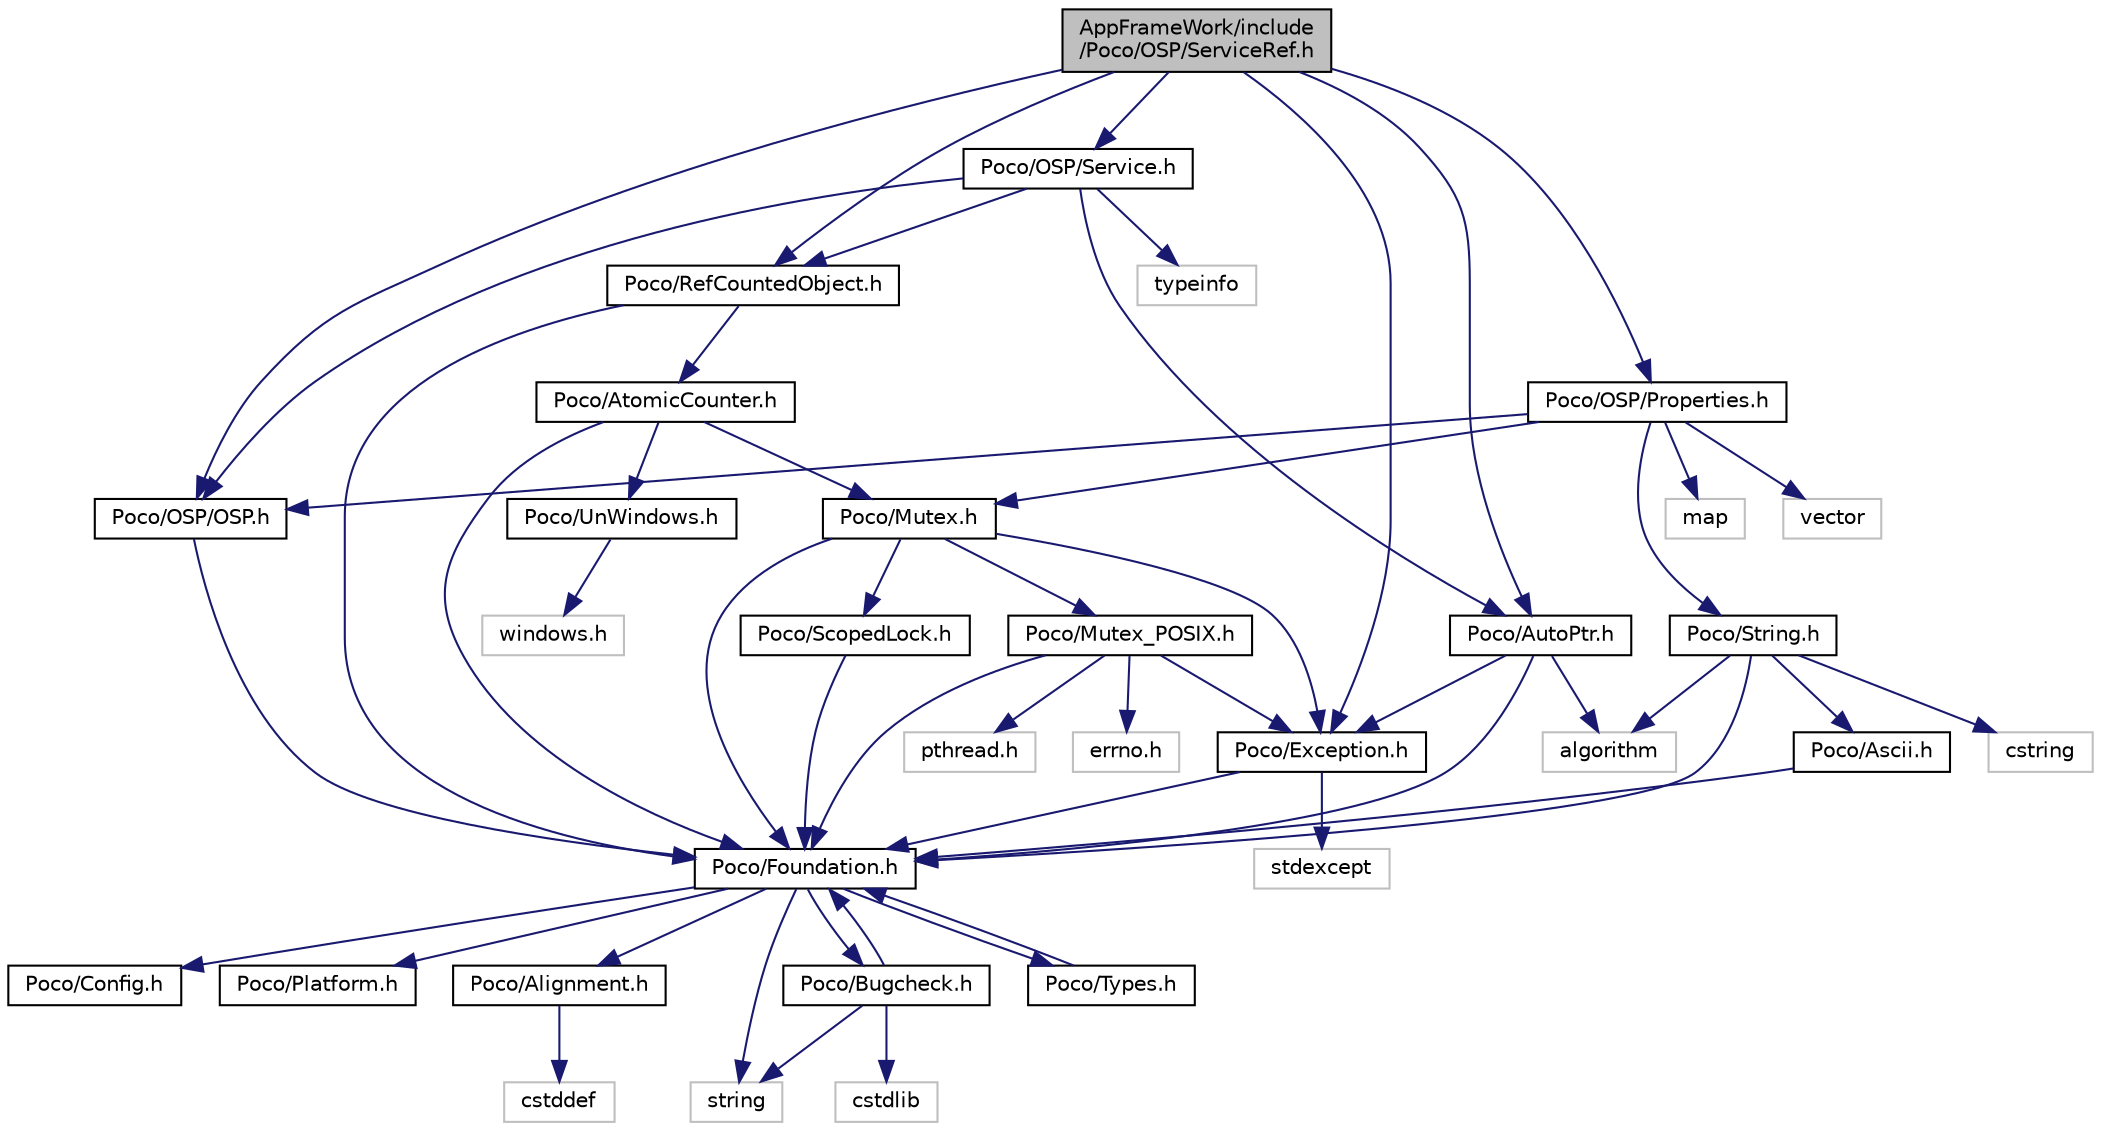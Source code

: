 digraph "AppFrameWork/include/Poco/OSP/ServiceRef.h"
{
 // LATEX_PDF_SIZE
  edge [fontname="Helvetica",fontsize="10",labelfontname="Helvetica",labelfontsize="10"];
  node [fontname="Helvetica",fontsize="10",shape=record];
  Node1 [label="AppFrameWork/include\l/Poco/OSP/ServiceRef.h",height=0.2,width=0.4,color="black", fillcolor="grey75", style="filled", fontcolor="black",tooltip=" "];
  Node1 -> Node2 [color="midnightblue",fontsize="10",style="solid"];
  Node2 [label="Poco/OSP/OSP.h",height=0.2,width=0.4,color="black", fillcolor="white", style="filled",URL="$OSP_8h.html",tooltip=" "];
  Node2 -> Node3 [color="midnightblue",fontsize="10",style="solid"];
  Node3 [label="Poco/Foundation.h",height=0.2,width=0.4,color="black", fillcolor="white", style="filled",URL="$Foundation_8h.html",tooltip=" "];
  Node3 -> Node4 [color="midnightblue",fontsize="10",style="solid"];
  Node4 [label="Poco/Config.h",height=0.2,width=0.4,color="black", fillcolor="white", style="filled",URL="$Config_8h.html",tooltip=" "];
  Node3 -> Node5 [color="midnightblue",fontsize="10",style="solid"];
  Node5 [label="Poco/Platform.h",height=0.2,width=0.4,color="black", fillcolor="white", style="filled",URL="$Platform_8h.html",tooltip=" "];
  Node3 -> Node6 [color="midnightblue",fontsize="10",style="solid"];
  Node6 [label="Poco/Alignment.h",height=0.2,width=0.4,color="black", fillcolor="white", style="filled",URL="$Alignment_8h.html",tooltip=" "];
  Node6 -> Node7 [color="midnightblue",fontsize="10",style="solid"];
  Node7 [label="cstddef",height=0.2,width=0.4,color="grey75", fillcolor="white", style="filled",tooltip=" "];
  Node3 -> Node8 [color="midnightblue",fontsize="10",style="solid"];
  Node8 [label="Poco/Bugcheck.h",height=0.2,width=0.4,color="black", fillcolor="white", style="filled",URL="$Bugcheck_8h.html",tooltip=" "];
  Node8 -> Node3 [color="midnightblue",fontsize="10",style="solid"];
  Node8 -> Node9 [color="midnightblue",fontsize="10",style="solid"];
  Node9 [label="string",height=0.2,width=0.4,color="grey75", fillcolor="white", style="filled",tooltip=" "];
  Node8 -> Node10 [color="midnightblue",fontsize="10",style="solid"];
  Node10 [label="cstdlib",height=0.2,width=0.4,color="grey75", fillcolor="white", style="filled",tooltip=" "];
  Node3 -> Node11 [color="midnightblue",fontsize="10",style="solid"];
  Node11 [label="Poco/Types.h",height=0.2,width=0.4,color="black", fillcolor="white", style="filled",URL="$Types_8h.html",tooltip=" "];
  Node11 -> Node3 [color="midnightblue",fontsize="10",style="solid"];
  Node3 -> Node9 [color="midnightblue",fontsize="10",style="solid"];
  Node1 -> Node12 [color="midnightblue",fontsize="10",style="solid"];
  Node12 [label="Poco/OSP/Service.h",height=0.2,width=0.4,color="black", fillcolor="white", style="filled",URL="$Service_8h.html",tooltip=" "];
  Node12 -> Node2 [color="midnightblue",fontsize="10",style="solid"];
  Node12 -> Node13 [color="midnightblue",fontsize="10",style="solid"];
  Node13 [label="Poco/RefCountedObject.h",height=0.2,width=0.4,color="black", fillcolor="white", style="filled",URL="$RefCountedObject_8h.html",tooltip=" "];
  Node13 -> Node3 [color="midnightblue",fontsize="10",style="solid"];
  Node13 -> Node14 [color="midnightblue",fontsize="10",style="solid"];
  Node14 [label="Poco/AtomicCounter.h",height=0.2,width=0.4,color="black", fillcolor="white", style="filled",URL="$AtomicCounter_8h.html",tooltip=" "];
  Node14 -> Node3 [color="midnightblue",fontsize="10",style="solid"];
  Node14 -> Node15 [color="midnightblue",fontsize="10",style="solid"];
  Node15 [label="Poco/UnWindows.h",height=0.2,width=0.4,color="black", fillcolor="white", style="filled",URL="$UnWindows_8h.html",tooltip=" "];
  Node15 -> Node16 [color="midnightblue",fontsize="10",style="solid"];
  Node16 [label="windows.h",height=0.2,width=0.4,color="grey75", fillcolor="white", style="filled",tooltip=" "];
  Node14 -> Node17 [color="midnightblue",fontsize="10",style="solid"];
  Node17 [label="Poco/Mutex.h",height=0.2,width=0.4,color="black", fillcolor="white", style="filled",URL="$Mutex_8h.html",tooltip=" "];
  Node17 -> Node3 [color="midnightblue",fontsize="10",style="solid"];
  Node17 -> Node18 [color="midnightblue",fontsize="10",style="solid"];
  Node18 [label="Poco/Exception.h",height=0.2,width=0.4,color="black", fillcolor="white", style="filled",URL="$Exception_8h.html",tooltip=" "];
  Node18 -> Node3 [color="midnightblue",fontsize="10",style="solid"];
  Node18 -> Node19 [color="midnightblue",fontsize="10",style="solid"];
  Node19 [label="stdexcept",height=0.2,width=0.4,color="grey75", fillcolor="white", style="filled",tooltip=" "];
  Node17 -> Node20 [color="midnightblue",fontsize="10",style="solid"];
  Node20 [label="Poco/ScopedLock.h",height=0.2,width=0.4,color="black", fillcolor="white", style="filled",URL="$ScopedLock_8h.html",tooltip=" "];
  Node20 -> Node3 [color="midnightblue",fontsize="10",style="solid"];
  Node17 -> Node21 [color="midnightblue",fontsize="10",style="solid"];
  Node21 [label="Poco/Mutex_POSIX.h",height=0.2,width=0.4,color="black", fillcolor="white", style="filled",URL="$Mutex__POSIX_8h.html",tooltip=" "];
  Node21 -> Node3 [color="midnightblue",fontsize="10",style="solid"];
  Node21 -> Node18 [color="midnightblue",fontsize="10",style="solid"];
  Node21 -> Node22 [color="midnightblue",fontsize="10",style="solid"];
  Node22 [label="pthread.h",height=0.2,width=0.4,color="grey75", fillcolor="white", style="filled",tooltip=" "];
  Node21 -> Node23 [color="midnightblue",fontsize="10",style="solid"];
  Node23 [label="errno.h",height=0.2,width=0.4,color="grey75", fillcolor="white", style="filled",tooltip=" "];
  Node12 -> Node24 [color="midnightblue",fontsize="10",style="solid"];
  Node24 [label="Poco/AutoPtr.h",height=0.2,width=0.4,color="black", fillcolor="white", style="filled",URL="$AutoPtr_8h.html",tooltip=" "];
  Node24 -> Node3 [color="midnightblue",fontsize="10",style="solid"];
  Node24 -> Node18 [color="midnightblue",fontsize="10",style="solid"];
  Node24 -> Node25 [color="midnightblue",fontsize="10",style="solid"];
  Node25 [label="algorithm",height=0.2,width=0.4,color="grey75", fillcolor="white", style="filled",tooltip=" "];
  Node12 -> Node26 [color="midnightblue",fontsize="10",style="solid"];
  Node26 [label="typeinfo",height=0.2,width=0.4,color="grey75", fillcolor="white", style="filled",tooltip=" "];
  Node1 -> Node27 [color="midnightblue",fontsize="10",style="solid"];
  Node27 [label="Poco/OSP/Properties.h",height=0.2,width=0.4,color="black", fillcolor="white", style="filled",URL="$Properties_8h.html",tooltip=" "];
  Node27 -> Node2 [color="midnightblue",fontsize="10",style="solid"];
  Node27 -> Node28 [color="midnightblue",fontsize="10",style="solid"];
  Node28 [label="Poco/String.h",height=0.2,width=0.4,color="black", fillcolor="white", style="filled",URL="$String_8h.html",tooltip=" "];
  Node28 -> Node3 [color="midnightblue",fontsize="10",style="solid"];
  Node28 -> Node29 [color="midnightblue",fontsize="10",style="solid"];
  Node29 [label="Poco/Ascii.h",height=0.2,width=0.4,color="black", fillcolor="white", style="filled",URL="$Ascii_8h.html",tooltip=" "];
  Node29 -> Node3 [color="midnightblue",fontsize="10",style="solid"];
  Node28 -> Node30 [color="midnightblue",fontsize="10",style="solid"];
  Node30 [label="cstring",height=0.2,width=0.4,color="grey75", fillcolor="white", style="filled",tooltip=" "];
  Node28 -> Node25 [color="midnightblue",fontsize="10",style="solid"];
  Node27 -> Node17 [color="midnightblue",fontsize="10",style="solid"];
  Node27 -> Node31 [color="midnightblue",fontsize="10",style="solid"];
  Node31 [label="map",height=0.2,width=0.4,color="grey75", fillcolor="white", style="filled",tooltip=" "];
  Node27 -> Node32 [color="midnightblue",fontsize="10",style="solid"];
  Node32 [label="vector",height=0.2,width=0.4,color="grey75", fillcolor="white", style="filled",tooltip=" "];
  Node1 -> Node13 [color="midnightblue",fontsize="10",style="solid"];
  Node1 -> Node24 [color="midnightblue",fontsize="10",style="solid"];
  Node1 -> Node18 [color="midnightblue",fontsize="10",style="solid"];
}
